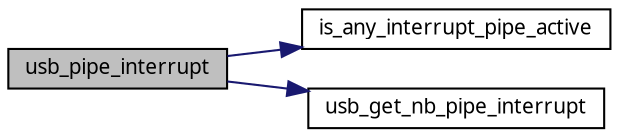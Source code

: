 digraph G
{
  edge [fontname="FreeSans.ttf",fontsize=10,labelfontname="FreeSans.ttf",labelfontsize=10];
  node [fontname="FreeSans.ttf",fontsize=10,shape=record];
  rankdir=LR;
  Node1 [label="usb_pipe_interrupt",height=0.2,width=0.4,color="black", fillcolor="grey75", style="filled" fontcolor="black"];
  Node1 -> Node2 [color="midnightblue",fontsize=10,style="solid",fontname="FreeSans.ttf"];
  Node2 [label="is_any_interrupt_pipe_active",height=0.2,width=0.4,color="black", fillcolor="white", style="filled",URL="$a00098.html#gc4e4a44f47ec18341eed9001b83b71c4"];
  Node1 -> Node3 [color="midnightblue",fontsize=10,style="solid",fontname="FreeSans.ttf"];
  Node3 [label="usb_get_nb_pipe_interrupt",height=0.2,width=0.4,color="black", fillcolor="white", style="filled",URL="$a00050.html#49b84162122bf473d38b761d6a780c3c"];
}
